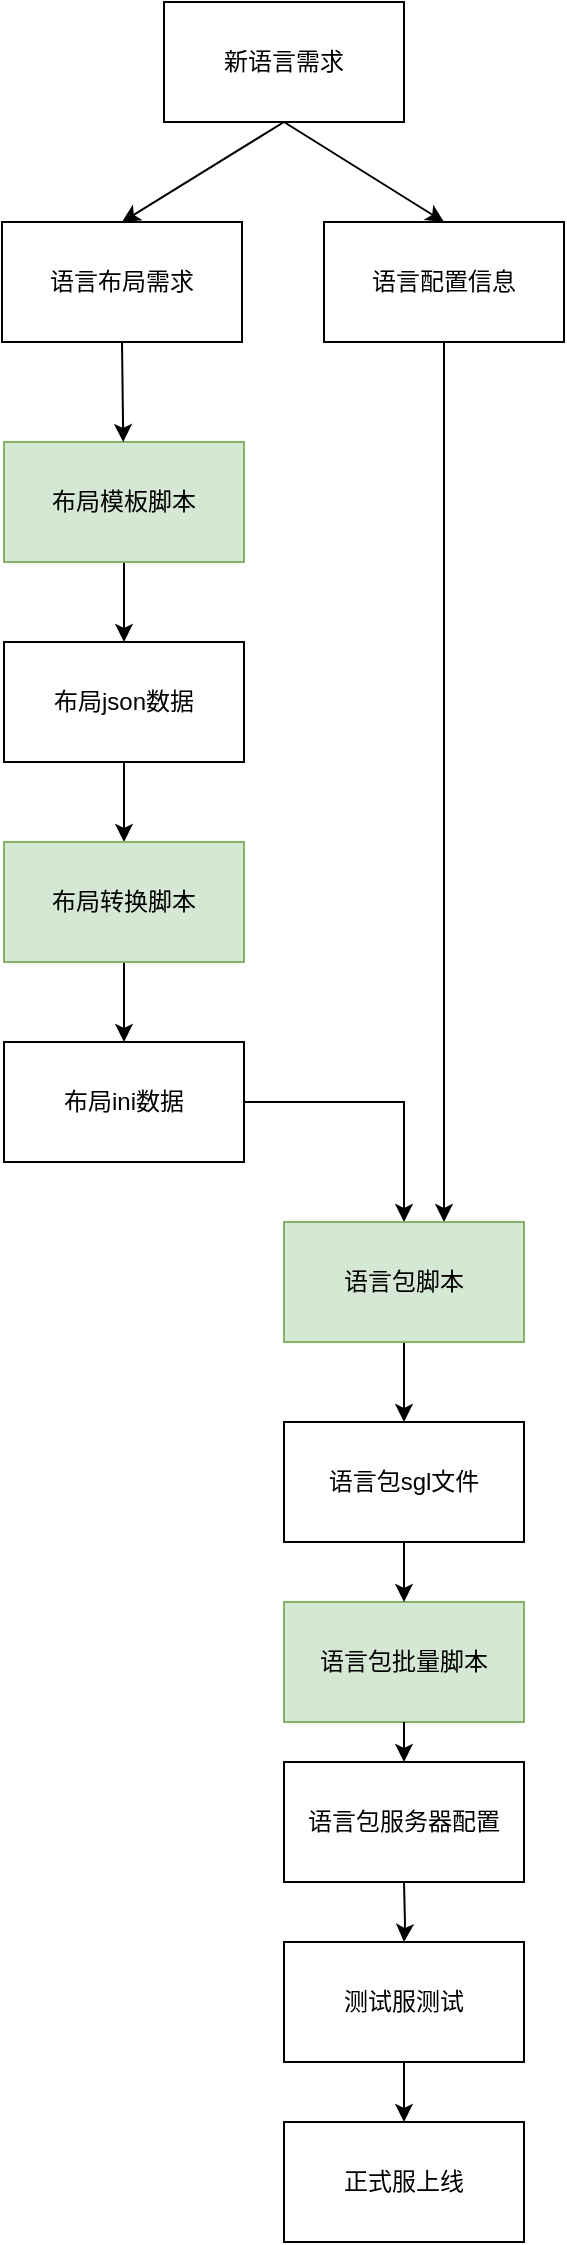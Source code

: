 <mxfile version="13.8.2" type="github">
  <diagram id="xOBQJXy0Ue40J4LOi7c3" name="Page-1">
    <mxGraphModel dx="1038" dy="548" grid="1" gridSize="10" guides="1" tooltips="1" connect="1" arrows="1" fold="1" page="1" pageScale="1" pageWidth="1169" pageHeight="1654" math="0" shadow="0">
      <root>
        <mxCell id="0" />
        <mxCell id="1" parent="0" />
        <mxCell id="efsipYV88HZfpGAUX3hU-1" value="语言布局需求" style="rounded=0;whiteSpace=wrap;html=1;" vertex="1" parent="1">
          <mxGeometry x="239" y="150" width="120" height="60" as="geometry" />
        </mxCell>
        <mxCell id="efsipYV88HZfpGAUX3hU-37" style="edgeStyle=orthogonalEdgeStyle;rounded=0;orthogonalLoop=1;jettySize=auto;html=1;" edge="1" parent="1" source="efsipYV88HZfpGAUX3hU-2">
          <mxGeometry relative="1" as="geometry">
            <mxPoint x="460" y="650" as="targetPoint" />
          </mxGeometry>
        </mxCell>
        <mxCell id="efsipYV88HZfpGAUX3hU-2" value="语言配置信息" style="rounded=0;whiteSpace=wrap;html=1;" vertex="1" parent="1">
          <mxGeometry x="400" y="150" width="120" height="60" as="geometry" />
        </mxCell>
        <mxCell id="efsipYV88HZfpGAUX3hU-3" value="新语言需求" style="rounded=0;whiteSpace=wrap;html=1;" vertex="1" parent="1">
          <mxGeometry x="320" y="40" width="120" height="60" as="geometry" />
        </mxCell>
        <mxCell id="efsipYV88HZfpGAUX3hU-21" value="" style="edgeStyle=orthogonalEdgeStyle;rounded=0;orthogonalLoop=1;jettySize=auto;html=1;" edge="1" parent="1" source="efsipYV88HZfpGAUX3hU-6" target="efsipYV88HZfpGAUX3hU-7">
          <mxGeometry relative="1" as="geometry" />
        </mxCell>
        <mxCell id="efsipYV88HZfpGAUX3hU-6" value="布局模板脚本" style="rounded=0;whiteSpace=wrap;html=1;fillColor=#d5e8d4;strokeColor=#82b366;" vertex="1" parent="1">
          <mxGeometry x="240" y="260" width="120" height="60" as="geometry" />
        </mxCell>
        <mxCell id="efsipYV88HZfpGAUX3hU-22" value="" style="edgeStyle=orthogonalEdgeStyle;rounded=0;orthogonalLoop=1;jettySize=auto;html=1;" edge="1" parent="1" source="efsipYV88HZfpGAUX3hU-7" target="efsipYV88HZfpGAUX3hU-8">
          <mxGeometry relative="1" as="geometry" />
        </mxCell>
        <mxCell id="efsipYV88HZfpGAUX3hU-7" value="布局json数据" style="rounded=0;whiteSpace=wrap;html=1;" vertex="1" parent="1">
          <mxGeometry x="240" y="360" width="120" height="60" as="geometry" />
        </mxCell>
        <mxCell id="efsipYV88HZfpGAUX3hU-23" value="" style="edgeStyle=orthogonalEdgeStyle;rounded=0;orthogonalLoop=1;jettySize=auto;html=1;" edge="1" parent="1" source="efsipYV88HZfpGAUX3hU-8" target="efsipYV88HZfpGAUX3hU-9">
          <mxGeometry relative="1" as="geometry" />
        </mxCell>
        <mxCell id="efsipYV88HZfpGAUX3hU-8" value="布局转换脚本" style="rounded=0;whiteSpace=wrap;html=1;fillColor=#d5e8d4;strokeColor=#82b366;" vertex="1" parent="1">
          <mxGeometry x="240" y="460" width="120" height="60" as="geometry" />
        </mxCell>
        <mxCell id="efsipYV88HZfpGAUX3hU-24" style="edgeStyle=orthogonalEdgeStyle;rounded=0;orthogonalLoop=1;jettySize=auto;html=1;" edge="1" parent="1" source="efsipYV88HZfpGAUX3hU-9" target="efsipYV88HZfpGAUX3hU-10">
          <mxGeometry relative="1" as="geometry" />
        </mxCell>
        <mxCell id="efsipYV88HZfpGAUX3hU-9" value="布局ini数据" style="rounded=0;whiteSpace=wrap;html=1;" vertex="1" parent="1">
          <mxGeometry x="240" y="560" width="120" height="60" as="geometry" />
        </mxCell>
        <mxCell id="efsipYV88HZfpGAUX3hU-25" value="" style="edgeStyle=orthogonalEdgeStyle;rounded=0;orthogonalLoop=1;jettySize=auto;html=1;" edge="1" parent="1" source="efsipYV88HZfpGAUX3hU-10" target="efsipYV88HZfpGAUX3hU-11">
          <mxGeometry relative="1" as="geometry" />
        </mxCell>
        <mxCell id="efsipYV88HZfpGAUX3hU-10" value="语言包脚本" style="rounded=0;whiteSpace=wrap;html=1;fillColor=#d5e8d4;strokeColor=#82b366;" vertex="1" parent="1">
          <mxGeometry x="380" y="650" width="120" height="60" as="geometry" />
        </mxCell>
        <mxCell id="efsipYV88HZfpGAUX3hU-11" value="语言包sgl文件" style="rounded=0;whiteSpace=wrap;html=1;" vertex="1" parent="1">
          <mxGeometry x="380" y="750" width="120" height="60" as="geometry" />
        </mxCell>
        <mxCell id="efsipYV88HZfpGAUX3hU-12" value="语言包批量脚本" style="rounded=0;whiteSpace=wrap;html=1;fillColor=#d5e8d4;strokeColor=#82b366;" vertex="1" parent="1">
          <mxGeometry x="380" y="840" width="120" height="60" as="geometry" />
        </mxCell>
        <mxCell id="efsipYV88HZfpGAUX3hU-13" value="语言包服务器配置" style="rounded=0;whiteSpace=wrap;html=1;" vertex="1" parent="1">
          <mxGeometry x="380" y="920" width="120" height="60" as="geometry" />
        </mxCell>
        <mxCell id="efsipYV88HZfpGAUX3hU-29" value="" style="edgeStyle=orthogonalEdgeStyle;rounded=0;orthogonalLoop=1;jettySize=auto;html=1;" edge="1" parent="1" target="efsipYV88HZfpGAUX3hU-16">
          <mxGeometry relative="1" as="geometry">
            <mxPoint x="440" y="980" as="sourcePoint" />
          </mxGeometry>
        </mxCell>
        <mxCell id="efsipYV88HZfpGAUX3hU-30" value="" style="edgeStyle=orthogonalEdgeStyle;rounded=0;orthogonalLoop=1;jettySize=auto;html=1;" edge="1" parent="1" source="efsipYV88HZfpGAUX3hU-16" target="efsipYV88HZfpGAUX3hU-17">
          <mxGeometry relative="1" as="geometry" />
        </mxCell>
        <mxCell id="efsipYV88HZfpGAUX3hU-16" value="测试服测试" style="rounded=0;whiteSpace=wrap;html=1;" vertex="1" parent="1">
          <mxGeometry x="380" y="1010" width="120" height="60" as="geometry" />
        </mxCell>
        <mxCell id="efsipYV88HZfpGAUX3hU-17" value="正式服上线" style="rounded=0;whiteSpace=wrap;html=1;" vertex="1" parent="1">
          <mxGeometry x="380" y="1100" width="120" height="60" as="geometry" />
        </mxCell>
        <mxCell id="efsipYV88HZfpGAUX3hU-18" value="" style="endArrow=classic;html=1;exitX=0.5;exitY=1;exitDx=0;exitDy=0;entryX=0.5;entryY=0;entryDx=0;entryDy=0;" edge="1" parent="1" source="efsipYV88HZfpGAUX3hU-3" target="efsipYV88HZfpGAUX3hU-1">
          <mxGeometry width="50" height="50" relative="1" as="geometry">
            <mxPoint x="390" y="210" as="sourcePoint" />
            <mxPoint x="440" y="160" as="targetPoint" />
          </mxGeometry>
        </mxCell>
        <mxCell id="efsipYV88HZfpGAUX3hU-19" value="" style="endArrow=classic;html=1;entryX=0.5;entryY=0;entryDx=0;entryDy=0;" edge="1" parent="1" target="efsipYV88HZfpGAUX3hU-2">
          <mxGeometry width="50" height="50" relative="1" as="geometry">
            <mxPoint x="380" y="100" as="sourcePoint" />
            <mxPoint x="440" y="160" as="targetPoint" />
          </mxGeometry>
        </mxCell>
        <mxCell id="efsipYV88HZfpGAUX3hU-20" value="" style="endArrow=classic;html=1;exitX=0.5;exitY=1;exitDx=0;exitDy=0;" edge="1" parent="1" source="efsipYV88HZfpGAUX3hU-1" target="efsipYV88HZfpGAUX3hU-6">
          <mxGeometry width="50" height="50" relative="1" as="geometry">
            <mxPoint x="390" y="310" as="sourcePoint" />
            <mxPoint x="440" y="260" as="targetPoint" />
          </mxGeometry>
        </mxCell>
        <mxCell id="efsipYV88HZfpGAUX3hU-34" value="" style="endArrow=classic;html=1;exitX=0.5;exitY=1;exitDx=0;exitDy=0;entryX=0.5;entryY=0;entryDx=0;entryDy=0;" edge="1" parent="1" source="efsipYV88HZfpGAUX3hU-11" target="efsipYV88HZfpGAUX3hU-12">
          <mxGeometry width="50" height="50" relative="1" as="geometry">
            <mxPoint x="450" y="910" as="sourcePoint" />
            <mxPoint x="500" y="860" as="targetPoint" />
          </mxGeometry>
        </mxCell>
        <mxCell id="efsipYV88HZfpGAUX3hU-35" value="" style="endArrow=classic;html=1;exitX=0.5;exitY=1;exitDx=0;exitDy=0;entryX=0.5;entryY=0;entryDx=0;entryDy=0;" edge="1" parent="1" source="efsipYV88HZfpGAUX3hU-12" target="efsipYV88HZfpGAUX3hU-13">
          <mxGeometry width="50" height="50" relative="1" as="geometry">
            <mxPoint x="450" y="910" as="sourcePoint" />
            <mxPoint x="500" y="860" as="targetPoint" />
          </mxGeometry>
        </mxCell>
      </root>
    </mxGraphModel>
  </diagram>
</mxfile>
